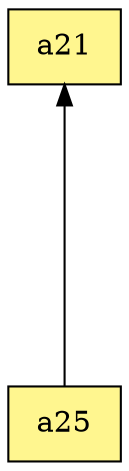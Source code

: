 digraph G {
rankdir=BT;ranksep="2.0";
"a21" [shape=record,fillcolor=khaki1,style=filled,label="{a21}"];
"a25" [shape=record,fillcolor=khaki1,style=filled,label="{a25}"];
"a25" -> "a21"
}
